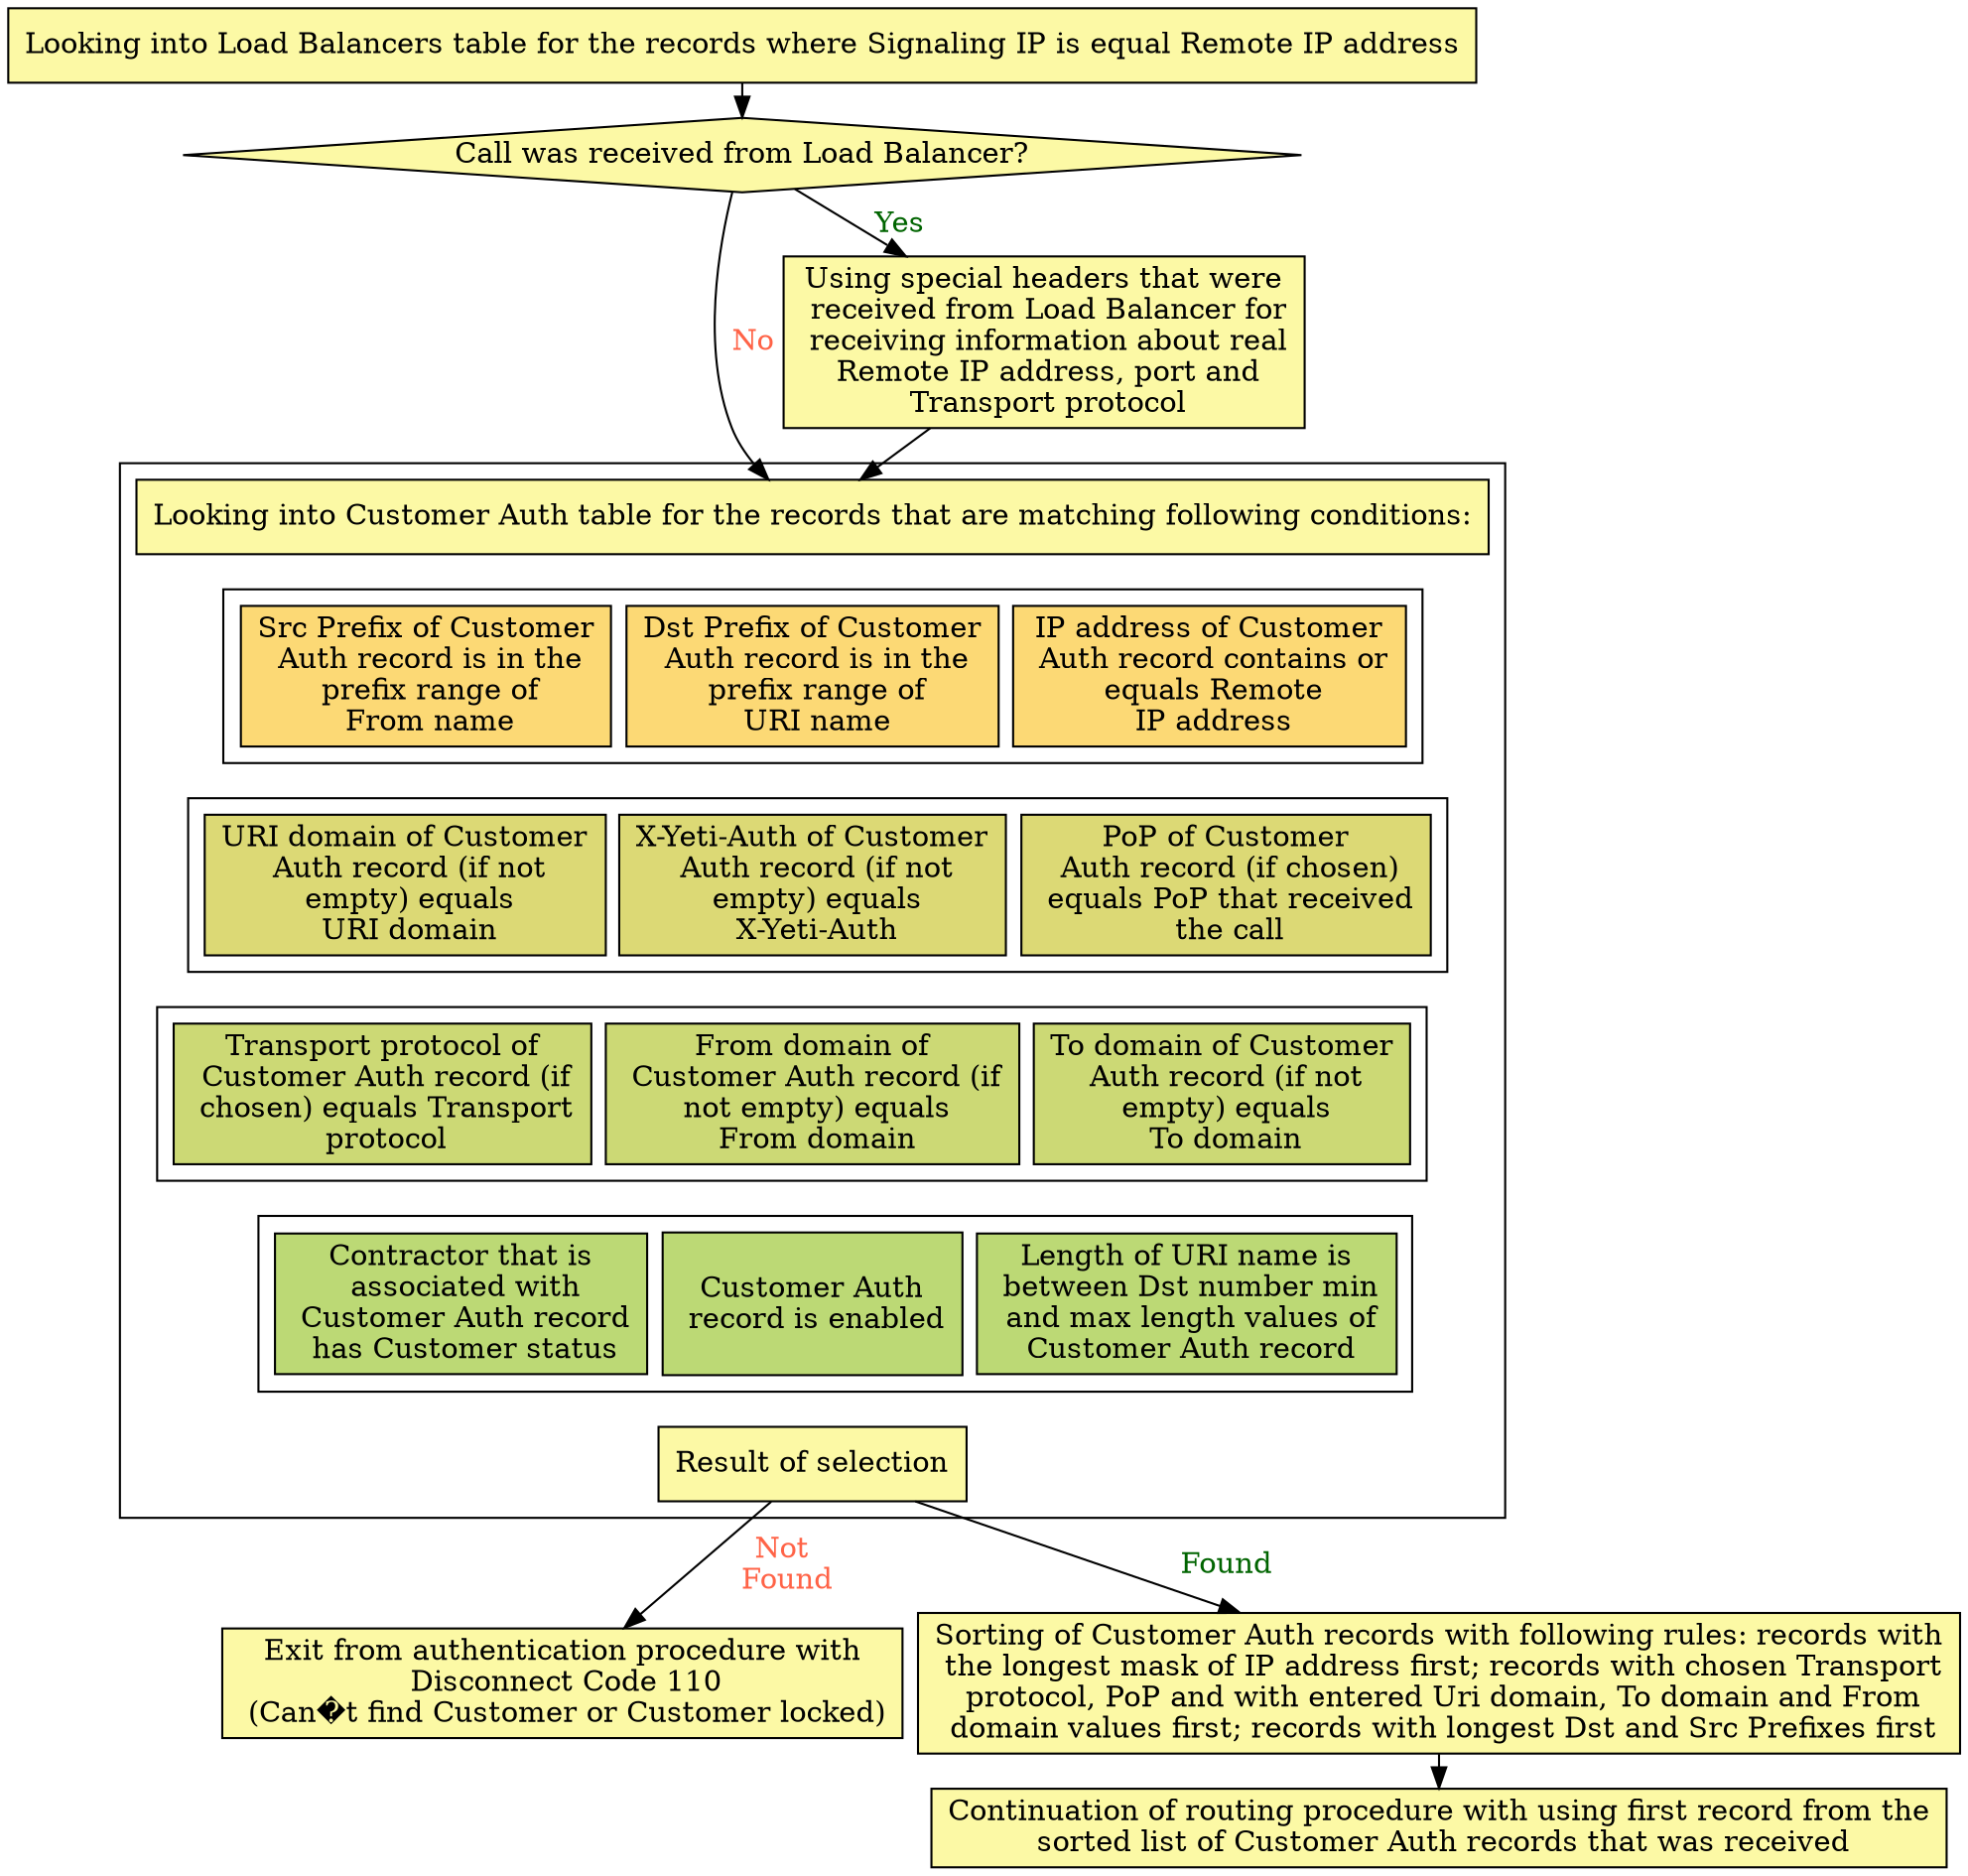     digraph Auth {

      node [style=filled; fillcolor="#FCF9A5"];
      graph [nodesep=0.1, ranksep=0.001, mindist=0.01];

      subgraph cluster_dbfiltering {

        shape=doubleoctagon;

        block0 [label = "Looking into Customer Auth table for the records that are matching following conditions:"; shape=box; sides=4 ];

        subgraph cluster_dbfiltering1 {

            node [style=filled; fillcolor="#FCD975"];

            condition1;
            condition2;
            condition3;
          }

        subgraph cluster_dbfiltering2 {

            node [style=filled; fillcolor="#DCD975"];

            condition4;
            condition5;
            condition6;
          }

        subgraph cluster_dbfiltering3 {

            node [style=filled; fillcolor="#CCD975"];

            condition7;
            condition8;
            condition9;
          }

        subgraph cluster_dbfiltering4 {

            node [style=filled; fillcolor="#BCD975"];

            condition10;
            condition11;
            condition12;
          }

          block00 [label = "Result of selection"; shape=box; sides=4 ];

      }


      block1 [label = "Looking into Load Balancers table for the records where Signaling IP is equal Remote IP address"; shape=box; sides=4 ];

      block2 [label = "Call was received from Load Balancer?"; shape=diamond];

      block3 [label = "Using special headers that were\n received from Load Balancer for\n receiving information about real\n Remote IP address, port and\n Transport protocol"; shape=box; sides=4];

      condition1 [label = "IP address of Customer\n Auth record contains or\n equals Remote\n IP address"; shape=box; sides=4];
      condition2 [label = "Dst Prefix of Customer\n Auth record is in the\n prefix range of\n URI name"; shape=box; sides=4];
      condition3 [label = "Src Prefix of Customer\n Auth record is in the\n prefix range of\n From name"; shape=box; sides=4];
      condition4 [label = "PoP of Customer\n Auth record (if chosen)\n equals PoP that received\n the call"; shape=box; sides=4];
      condition5 [label = "X-Yeti-Auth of Customer\n Auth record (if not\n empty) equals\n X-Yeti-Auth"; shape=box; sides=4];
      condition6 [label = "URI domain of Customer\n Auth record (if not\n empty) equals\n URI domain"; shape=box; sides=4];
      condition7 [label = "To domain of Customer\n Auth record (if not\n empty) equals\n To domain"; shape=box; sides=4];
      condition8 [label = "From domain of\n Customer Auth record (if\n not empty) equals\n From domain"; shape=box; sides=4];
      condition9 [label = "Transport protocol of\n Customer Auth record (if\n chosen) equals Transport\n protocol"; shape=box; sides=4];
      condition10 [label = "Length of URI name is\n between Dst number min\n and max length values of\n Customer Auth record"; shape=box; sides=4];
      condition11 [label = "\nCustomer Auth\n record is enabled\n "; shape=box; sides=4];
      condition12 [label = "Contractor that is\n associated with\n Customer Auth record\n has Customer status"; shape=box; sides=4];

      block4 [label = "Exit from authentication procedure with\n Disconnect Code 110\n (Can�t find Customer or Customer locked)"; shape=box; sides=4];

      block5 [label = "Sorting of Customer Auth records with following rules: records with\n the longest mask of IP address first; records with chosen Transport\n protocol, PoP and with entered Uri domain, To domain and From\n domain values first; records with longest Dst and Src Prefixes first"; shape=box; sides=4];

      block6 [label = "Continuation of routing procedure with using first record from the\n sorted list of Customer Auth records that was received"; shape=box; sides=4];

      block1 -> block2;
      block2 -> block3 [ label = "Yes"; fontcolor = "darkgreen" ];
      block2 -> block0 [ label = "No" ; fontcolor = "tomato"];
      block3 -> block0;

      condition11 -> block00 [style=invis];

      block00 -> block4 [ label = "Not\n Found"; fontcolor = "tomato" ];
      block00 -> block5 [ label = "Found"; fontcolor = "darkgreen" ];
      block5 -> block6;


      block0 -> condition2 [style=invis];
      condition2 -> condition5 [style=invis];
      condition5 -> condition8 [style=invis];
      condition8 -> condition11 [style=invis];

    }